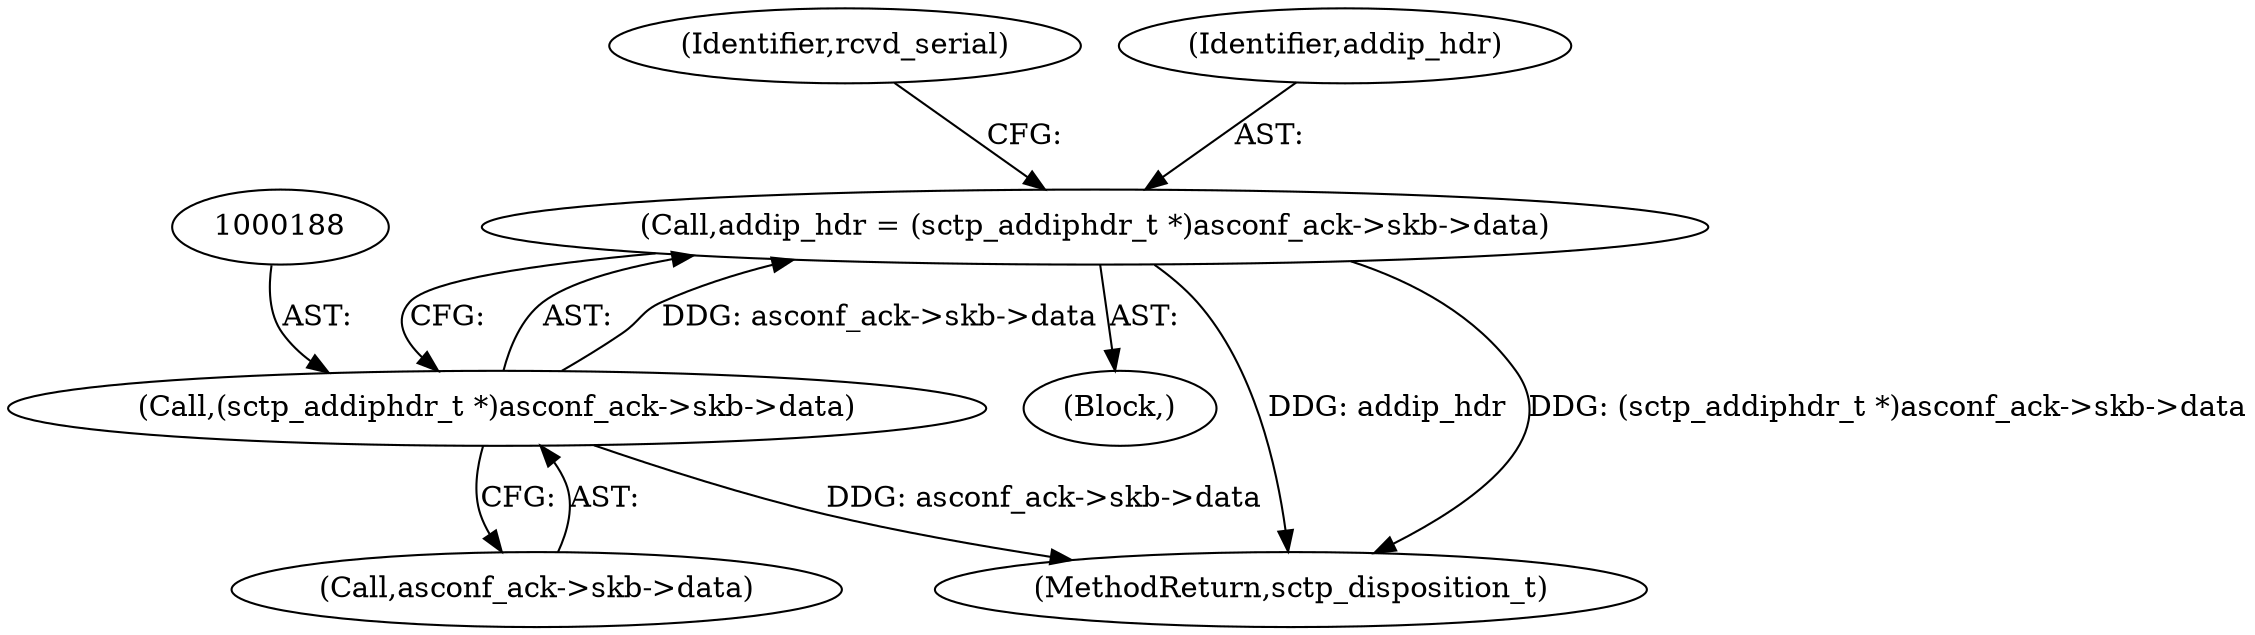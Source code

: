 digraph "0_linux_9de7922bc709eee2f609cd01d98aaedc4cf5ea74_2@pointer" {
"1000185" [label="(Call,addip_hdr = (sctp_addiphdr_t *)asconf_ack->skb->data)"];
"1000187" [label="(Call,(sctp_addiphdr_t *)asconf_ack->skb->data)"];
"1000114" [label="(Block,)"];
"1000195" [label="(Identifier,rcvd_serial)"];
"1000185" [label="(Call,addip_hdr = (sctp_addiphdr_t *)asconf_ack->skb->data)"];
"1000189" [label="(Call,asconf_ack->skb->data)"];
"1000186" [label="(Identifier,addip_hdr)"];
"1000187" [label="(Call,(sctp_addiphdr_t *)asconf_ack->skb->data)"];
"1000375" [label="(MethodReturn,sctp_disposition_t)"];
"1000185" -> "1000114"  [label="AST: "];
"1000185" -> "1000187"  [label="CFG: "];
"1000186" -> "1000185"  [label="AST: "];
"1000187" -> "1000185"  [label="AST: "];
"1000195" -> "1000185"  [label="CFG: "];
"1000185" -> "1000375"  [label="DDG: addip_hdr"];
"1000185" -> "1000375"  [label="DDG: (sctp_addiphdr_t *)asconf_ack->skb->data"];
"1000187" -> "1000185"  [label="DDG: asconf_ack->skb->data"];
"1000187" -> "1000189"  [label="CFG: "];
"1000188" -> "1000187"  [label="AST: "];
"1000189" -> "1000187"  [label="AST: "];
"1000187" -> "1000375"  [label="DDG: asconf_ack->skb->data"];
}
